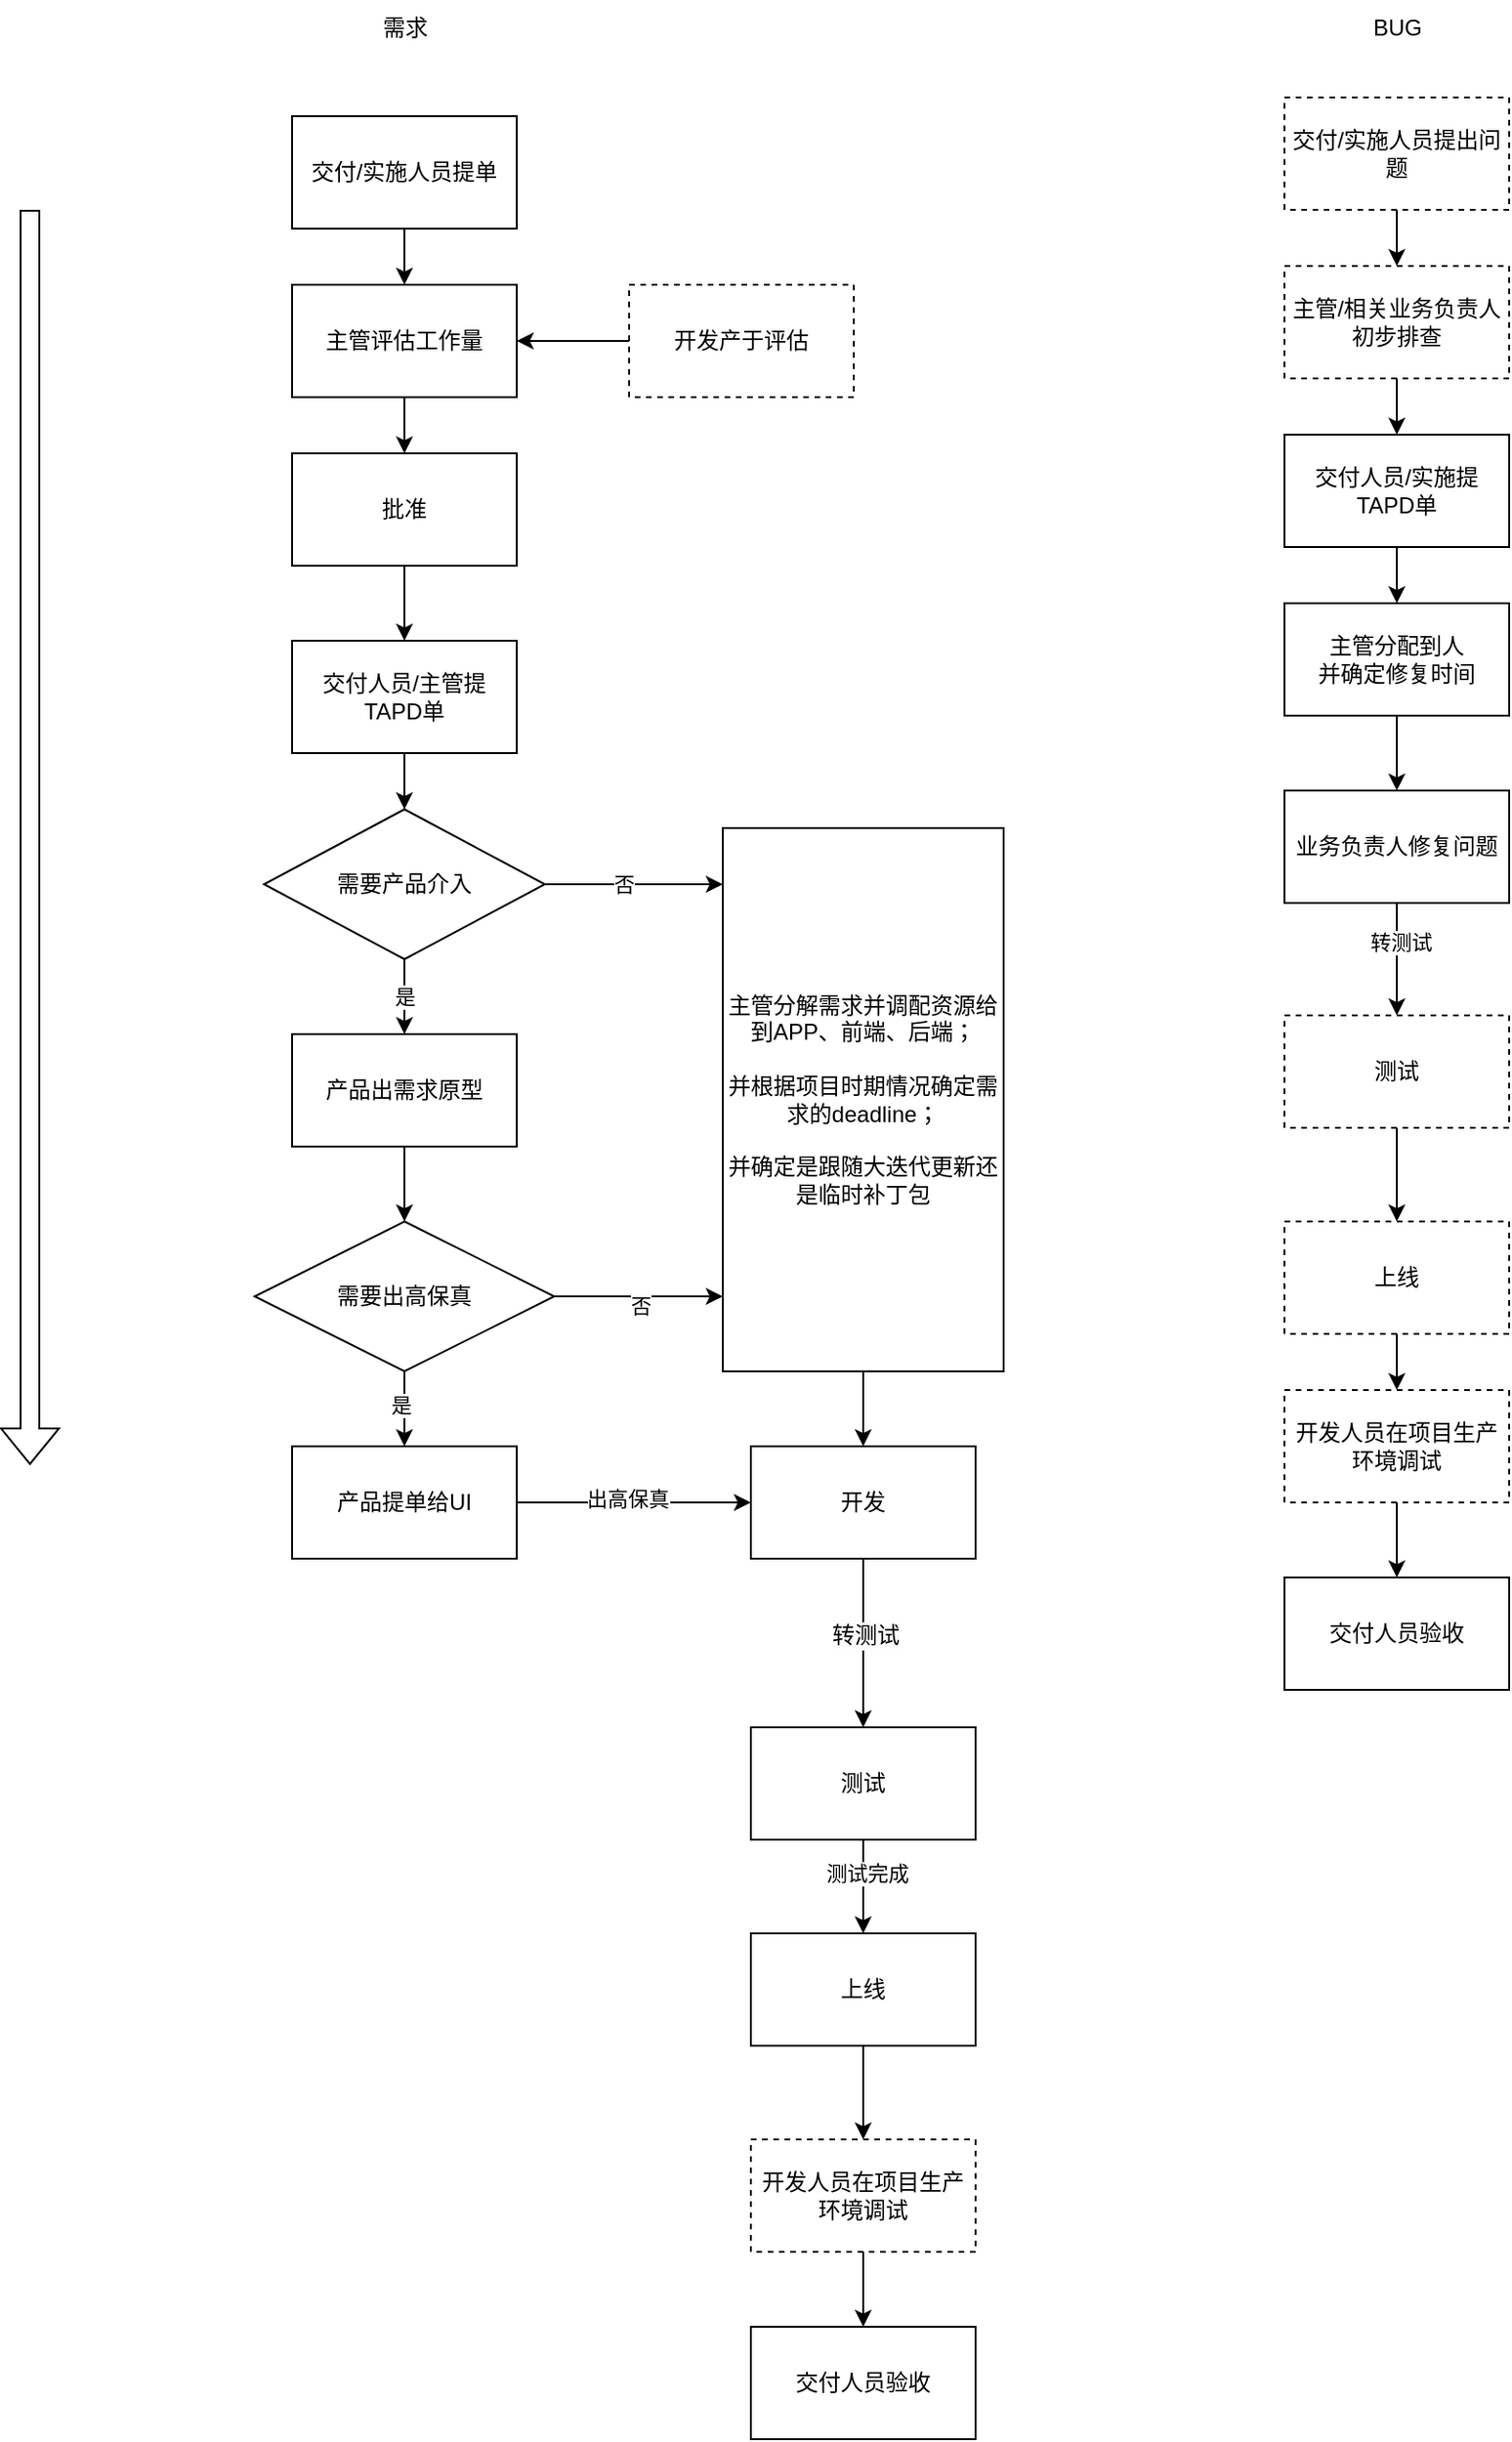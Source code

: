 <mxfile version="24.8.4">
  <diagram name="Page-1" id="sol5sNDAG_9ShDDWgfMa">
    <mxGraphModel dx="2514" dy="878" grid="1" gridSize="10" guides="1" tooltips="1" connect="1" arrows="1" fold="1" page="1" pageScale="1" pageWidth="827" pageHeight="1169" math="0" shadow="0">
      <root>
        <mxCell id="0" />
        <mxCell id="1" parent="0" />
        <mxCell id="OhgdCBqdcrY9D2Dgy_KO-5" value="" style="edgeStyle=orthogonalEdgeStyle;rounded=0;orthogonalLoop=1;jettySize=auto;html=1;" parent="1" source="OhgdCBqdcrY9D2Dgy_KO-1" target="OhgdCBqdcrY9D2Dgy_KO-4" edge="1">
          <mxGeometry relative="1" as="geometry" />
        </mxCell>
        <mxCell id="OhgdCBqdcrY9D2Dgy_KO-1" value="交付/实施人员提单" style="whiteSpace=wrap;html=1;" parent="1" vertex="1">
          <mxGeometry x="50" y="110" width="120" height="60" as="geometry" />
        </mxCell>
        <mxCell id="OhgdCBqdcrY9D2Dgy_KO-2" value="需求" style="text;html=1;align=center;verticalAlign=middle;resizable=0;points=[];autosize=1;strokeColor=none;fillColor=none;" parent="1" vertex="1">
          <mxGeometry x="85" y="48" width="50" height="30" as="geometry" />
        </mxCell>
        <mxCell id="OhgdCBqdcrY9D2Dgy_KO-3" value="BUG" style="text;html=1;align=center;verticalAlign=middle;resizable=0;points=[];autosize=1;strokeColor=none;fillColor=none;" parent="1" vertex="1">
          <mxGeometry x="615" y="48" width="50" height="30" as="geometry" />
        </mxCell>
        <mxCell id="OhgdCBqdcrY9D2Dgy_KO-7" value="" style="edgeStyle=orthogonalEdgeStyle;rounded=0;orthogonalLoop=1;jettySize=auto;html=1;" parent="1" source="OhgdCBqdcrY9D2Dgy_KO-4" target="OhgdCBqdcrY9D2Dgy_KO-6" edge="1">
          <mxGeometry relative="1" as="geometry" />
        </mxCell>
        <mxCell id="OhgdCBqdcrY9D2Dgy_KO-4" value="主管评估工作量" style="whiteSpace=wrap;html=1;" parent="1" vertex="1">
          <mxGeometry x="50" y="200" width="120" height="60" as="geometry" />
        </mxCell>
        <mxCell id="OhgdCBqdcrY9D2Dgy_KO-9" value="" style="edgeStyle=orthogonalEdgeStyle;rounded=0;orthogonalLoop=1;jettySize=auto;html=1;" parent="1" source="OhgdCBqdcrY9D2Dgy_KO-6" target="OhgdCBqdcrY9D2Dgy_KO-8" edge="1">
          <mxGeometry relative="1" as="geometry" />
        </mxCell>
        <mxCell id="OhgdCBqdcrY9D2Dgy_KO-6" value="批准" style="whiteSpace=wrap;html=1;" parent="1" vertex="1">
          <mxGeometry x="50" y="290" width="120" height="60" as="geometry" />
        </mxCell>
        <mxCell id="OhgdCBqdcrY9D2Dgy_KO-17" value="" style="edgeStyle=orthogonalEdgeStyle;rounded=0;orthogonalLoop=1;jettySize=auto;html=1;" parent="1" source="OhgdCBqdcrY9D2Dgy_KO-8" target="OhgdCBqdcrY9D2Dgy_KO-16" edge="1">
          <mxGeometry relative="1" as="geometry" />
        </mxCell>
        <mxCell id="OhgdCBqdcrY9D2Dgy_KO-8" value="交付人员/主管提TAPD单" style="whiteSpace=wrap;html=1;" parent="1" vertex="1">
          <mxGeometry x="50" y="390" width="120" height="60" as="geometry" />
        </mxCell>
        <mxCell id="OhgdCBqdcrY9D2Dgy_KO-25" value="" style="edgeStyle=orthogonalEdgeStyle;rounded=0;orthogonalLoop=1;jettySize=auto;html=1;" parent="1" source="OhgdCBqdcrY9D2Dgy_KO-16" target="OhgdCBqdcrY9D2Dgy_KO-24" edge="1">
          <mxGeometry relative="1" as="geometry" />
        </mxCell>
        <mxCell id="9tKc8A_jXzdzcXCSBFh2-4" value="是" style="edgeLabel;html=1;align=center;verticalAlign=middle;resizable=0;points=[];" vertex="1" connectable="0" parent="OhgdCBqdcrY9D2Dgy_KO-25">
          <mxGeometry x="-0.55" y="-1" relative="1" as="geometry">
            <mxPoint x="1" y="11" as="offset" />
          </mxGeometry>
        </mxCell>
        <mxCell id="9tKc8A_jXzdzcXCSBFh2-2" value="" style="edgeStyle=orthogonalEdgeStyle;rounded=0;orthogonalLoop=1;jettySize=auto;html=1;" edge="1" parent="1" source="OhgdCBqdcrY9D2Dgy_KO-16">
          <mxGeometry relative="1" as="geometry">
            <mxPoint x="280" y="520" as="targetPoint" />
          </mxGeometry>
        </mxCell>
        <mxCell id="9tKc8A_jXzdzcXCSBFh2-3" value="否" style="edgeLabel;html=1;align=center;verticalAlign=middle;resizable=0;points=[];" vertex="1" connectable="0" parent="9tKc8A_jXzdzcXCSBFh2-2">
          <mxGeometry x="-0.116" relative="1" as="geometry">
            <mxPoint as="offset" />
          </mxGeometry>
        </mxCell>
        <mxCell id="OhgdCBqdcrY9D2Dgy_KO-16" value="需要产品介入" style="rhombus;whiteSpace=wrap;html=1;" parent="1" vertex="1">
          <mxGeometry x="35" y="480" width="150" height="80" as="geometry" />
        </mxCell>
        <mxCell id="9tKc8A_jXzdzcXCSBFh2-30" value="" style="edgeStyle=orthogonalEdgeStyle;rounded=0;orthogonalLoop=1;jettySize=auto;html=1;" edge="1" parent="1" source="OhgdCBqdcrY9D2Dgy_KO-18" target="OhgdCBqdcrY9D2Dgy_KO-19">
          <mxGeometry relative="1" as="geometry" />
        </mxCell>
        <mxCell id="OhgdCBqdcrY9D2Dgy_KO-18" value="交付/实施人员提出问题" style="rounded=0;whiteSpace=wrap;html=1;dashed=1;" parent="1" vertex="1">
          <mxGeometry x="580" y="100" width="120" height="60" as="geometry" />
        </mxCell>
        <mxCell id="OhgdCBqdcrY9D2Dgy_KO-21" value="" style="edgeStyle=orthogonalEdgeStyle;rounded=0;orthogonalLoop=1;jettySize=auto;html=1;" parent="1" source="OhgdCBqdcrY9D2Dgy_KO-19" target="OhgdCBqdcrY9D2Dgy_KO-20" edge="1">
          <mxGeometry relative="1" as="geometry" />
        </mxCell>
        <mxCell id="OhgdCBqdcrY9D2Dgy_KO-19" value="主管/相关业务负责人初步排查" style="whiteSpace=wrap;html=1;dashed=1;" parent="1" vertex="1">
          <mxGeometry x="580" y="190" width="120" height="60" as="geometry" />
        </mxCell>
        <mxCell id="OhgdCBqdcrY9D2Dgy_KO-23" value="" style="edgeStyle=orthogonalEdgeStyle;rounded=0;orthogonalLoop=1;jettySize=auto;html=1;" parent="1" source="OhgdCBqdcrY9D2Dgy_KO-20" target="OhgdCBqdcrY9D2Dgy_KO-22" edge="1">
          <mxGeometry relative="1" as="geometry" />
        </mxCell>
        <mxCell id="OhgdCBqdcrY9D2Dgy_KO-20" value="交付人员/实施提TAPD单" style="whiteSpace=wrap;html=1;" parent="1" vertex="1">
          <mxGeometry x="580" y="280" width="120" height="60" as="geometry" />
        </mxCell>
        <mxCell id="9tKc8A_jXzdzcXCSBFh2-34" value="" style="edgeStyle=orthogonalEdgeStyle;rounded=0;orthogonalLoop=1;jettySize=auto;html=1;" edge="1" parent="1" source="OhgdCBqdcrY9D2Dgy_KO-22" target="9tKc8A_jXzdzcXCSBFh2-33">
          <mxGeometry relative="1" as="geometry" />
        </mxCell>
        <mxCell id="OhgdCBqdcrY9D2Dgy_KO-22" value="主管分配到人&lt;br&gt;并确定修复时间" style="whiteSpace=wrap;html=1;" parent="1" vertex="1">
          <mxGeometry x="580" y="370" width="120" height="60" as="geometry" />
        </mxCell>
        <mxCell id="9tKc8A_jXzdzcXCSBFh2-7" value="" style="edgeStyle=orthogonalEdgeStyle;rounded=0;orthogonalLoop=1;jettySize=auto;html=1;" edge="1" parent="1" source="OhgdCBqdcrY9D2Dgy_KO-24">
          <mxGeometry relative="1" as="geometry">
            <mxPoint x="110" y="700" as="targetPoint" />
          </mxGeometry>
        </mxCell>
        <mxCell id="OhgdCBqdcrY9D2Dgy_KO-24" value="产品出需求原型" style="whiteSpace=wrap;html=1;" parent="1" vertex="1">
          <mxGeometry x="50" y="600" width="120" height="60" as="geometry" />
        </mxCell>
        <mxCell id="9tKc8A_jXzdzcXCSBFh2-10" value="" style="edgeStyle=orthogonalEdgeStyle;rounded=0;orthogonalLoop=1;jettySize=auto;html=1;" edge="1" parent="1" source="9tKc8A_jXzdzcXCSBFh2-8" target="9tKc8A_jXzdzcXCSBFh2-9">
          <mxGeometry relative="1" as="geometry" />
        </mxCell>
        <mxCell id="9tKc8A_jXzdzcXCSBFh2-12" value="是" style="edgeLabel;html=1;align=center;verticalAlign=middle;resizable=0;points=[];" vertex="1" connectable="0" parent="9tKc8A_jXzdzcXCSBFh2-10">
          <mxGeometry x="-0.1" y="-2" relative="1" as="geometry">
            <mxPoint as="offset" />
          </mxGeometry>
        </mxCell>
        <mxCell id="9tKc8A_jXzdzcXCSBFh2-13" value="" style="edgeStyle=orthogonalEdgeStyle;rounded=0;orthogonalLoop=1;jettySize=auto;html=1;" edge="1" parent="1" source="9tKc8A_jXzdzcXCSBFh2-8">
          <mxGeometry relative="1" as="geometry">
            <mxPoint x="280" y="740" as="targetPoint" />
          </mxGeometry>
        </mxCell>
        <mxCell id="9tKc8A_jXzdzcXCSBFh2-14" value="否" style="edgeLabel;html=1;align=center;verticalAlign=middle;resizable=0;points=[];" vertex="1" connectable="0" parent="9tKc8A_jXzdzcXCSBFh2-13">
          <mxGeometry x="0.02" y="-4" relative="1" as="geometry">
            <mxPoint as="offset" />
          </mxGeometry>
        </mxCell>
        <mxCell id="9tKc8A_jXzdzcXCSBFh2-8" value="需要出高保真" style="rhombus;whiteSpace=wrap;html=1;" vertex="1" parent="1">
          <mxGeometry x="30" y="700" width="160" height="80" as="geometry" />
        </mxCell>
        <mxCell id="9tKc8A_jXzdzcXCSBFh2-18" style="edgeStyle=orthogonalEdgeStyle;rounded=0;orthogonalLoop=1;jettySize=auto;html=1;exitX=1;exitY=0.5;exitDx=0;exitDy=0;entryX=0;entryY=0.5;entryDx=0;entryDy=0;" edge="1" parent="1" source="9tKc8A_jXzdzcXCSBFh2-9" target="9tKc8A_jXzdzcXCSBFh2-16">
          <mxGeometry relative="1" as="geometry" />
        </mxCell>
        <mxCell id="9tKc8A_jXzdzcXCSBFh2-19" value="出高保真" style="edgeLabel;html=1;align=center;verticalAlign=middle;resizable=0;points=[];" vertex="1" connectable="0" parent="9tKc8A_jXzdzcXCSBFh2-18">
          <mxGeometry x="-0.056" y="2" relative="1" as="geometry">
            <mxPoint as="offset" />
          </mxGeometry>
        </mxCell>
        <mxCell id="9tKc8A_jXzdzcXCSBFh2-9" value="产品提单给UI" style="whiteSpace=wrap;html=1;" vertex="1" parent="1">
          <mxGeometry x="50" y="820" width="120" height="60" as="geometry" />
        </mxCell>
        <mxCell id="9tKc8A_jXzdzcXCSBFh2-17" value="" style="edgeStyle=orthogonalEdgeStyle;rounded=0;orthogonalLoop=1;jettySize=auto;html=1;" edge="1" parent="1" source="9tKc8A_jXzdzcXCSBFh2-15" target="9tKc8A_jXzdzcXCSBFh2-16">
          <mxGeometry relative="1" as="geometry" />
        </mxCell>
        <mxCell id="9tKc8A_jXzdzcXCSBFh2-15" value="主管分解需求并调配资源给到APP、前端、后端；&lt;br&gt;&lt;br&gt;并根据项目时期情况确定需求的deadline；&lt;br&gt;&lt;br&gt;并确定是跟随大迭代更新还是临时补丁包" style="rounded=0;whiteSpace=wrap;html=1;" vertex="1" parent="1">
          <mxGeometry x="280" y="490" width="150" height="290" as="geometry" />
        </mxCell>
        <mxCell id="9tKc8A_jXzdzcXCSBFh2-23" value="" style="edgeStyle=orthogonalEdgeStyle;rounded=0;orthogonalLoop=1;jettySize=auto;html=1;" edge="1" parent="1" source="9tKc8A_jXzdzcXCSBFh2-16" target="9tKc8A_jXzdzcXCSBFh2-22">
          <mxGeometry relative="1" as="geometry" />
        </mxCell>
        <mxCell id="9tKc8A_jXzdzcXCSBFh2-24" value="&lt;span style=&quot;font-size: 12px; text-wrap-mode: wrap; background-color: rgb(251, 251, 251);&quot;&gt;转测试&lt;/span&gt;" style="edgeLabel;html=1;align=center;verticalAlign=middle;resizable=0;points=[];" vertex="1" connectable="0" parent="9tKc8A_jXzdzcXCSBFh2-23">
          <mxGeometry x="-0.1" y="1" relative="1" as="geometry">
            <mxPoint as="offset" />
          </mxGeometry>
        </mxCell>
        <mxCell id="9tKc8A_jXzdzcXCSBFh2-16" value="开发" style="whiteSpace=wrap;html=1;rounded=0;" vertex="1" parent="1">
          <mxGeometry x="295" y="820" width="120" height="60" as="geometry" />
        </mxCell>
        <mxCell id="9tKc8A_jXzdzcXCSBFh2-21" value="" style="edgeStyle=orthogonalEdgeStyle;rounded=0;orthogonalLoop=1;jettySize=auto;html=1;" edge="1" parent="1" source="9tKc8A_jXzdzcXCSBFh2-20" target="OhgdCBqdcrY9D2Dgy_KO-4">
          <mxGeometry relative="1" as="geometry" />
        </mxCell>
        <mxCell id="9tKc8A_jXzdzcXCSBFh2-20" value="开发产于评估" style="rounded=0;whiteSpace=wrap;html=1;dashed=1;" vertex="1" parent="1">
          <mxGeometry x="230" y="200" width="120" height="60" as="geometry" />
        </mxCell>
        <mxCell id="9tKc8A_jXzdzcXCSBFh2-26" value="" style="edgeStyle=orthogonalEdgeStyle;rounded=0;orthogonalLoop=1;jettySize=auto;html=1;" edge="1" parent="1" source="9tKc8A_jXzdzcXCSBFh2-22" target="9tKc8A_jXzdzcXCSBFh2-25">
          <mxGeometry relative="1" as="geometry" />
        </mxCell>
        <mxCell id="9tKc8A_jXzdzcXCSBFh2-27" value="测试完成" style="edgeLabel;html=1;align=center;verticalAlign=middle;resizable=0;points=[];" vertex="1" connectable="0" parent="9tKc8A_jXzdzcXCSBFh2-26">
          <mxGeometry x="-0.28" y="2" relative="1" as="geometry">
            <mxPoint as="offset" />
          </mxGeometry>
        </mxCell>
        <mxCell id="9tKc8A_jXzdzcXCSBFh2-22" value="测试" style="whiteSpace=wrap;html=1;rounded=0;" vertex="1" parent="1">
          <mxGeometry x="295" y="970" width="120" height="60" as="geometry" />
        </mxCell>
        <mxCell id="9tKc8A_jXzdzcXCSBFh2-29" value="" style="edgeStyle=orthogonalEdgeStyle;rounded=0;orthogonalLoop=1;jettySize=auto;html=1;" edge="1" parent="1" source="9tKc8A_jXzdzcXCSBFh2-25" target="9tKc8A_jXzdzcXCSBFh2-28">
          <mxGeometry relative="1" as="geometry" />
        </mxCell>
        <mxCell id="9tKc8A_jXzdzcXCSBFh2-25" value="上线" style="whiteSpace=wrap;html=1;rounded=0;" vertex="1" parent="1">
          <mxGeometry x="295" y="1080" width="120" height="60" as="geometry" />
        </mxCell>
        <mxCell id="9tKc8A_jXzdzcXCSBFh2-32" value="" style="edgeStyle=orthogonalEdgeStyle;rounded=0;orthogonalLoop=1;jettySize=auto;html=1;" edge="1" parent="1" source="9tKc8A_jXzdzcXCSBFh2-28" target="9tKc8A_jXzdzcXCSBFh2-31">
          <mxGeometry relative="1" as="geometry" />
        </mxCell>
        <mxCell id="9tKc8A_jXzdzcXCSBFh2-28" value="开发人员在项目生产环境调试" style="whiteSpace=wrap;html=1;rounded=0;dashed=1;" vertex="1" parent="1">
          <mxGeometry x="295" y="1190" width="120" height="60" as="geometry" />
        </mxCell>
        <mxCell id="9tKc8A_jXzdzcXCSBFh2-31" value="交付人员验收" style="whiteSpace=wrap;html=1;rounded=0;" vertex="1" parent="1">
          <mxGeometry x="295" y="1290" width="120" height="60" as="geometry" />
        </mxCell>
        <mxCell id="9tKc8A_jXzdzcXCSBFh2-36" value="" style="edgeStyle=orthogonalEdgeStyle;rounded=0;orthogonalLoop=1;jettySize=auto;html=1;" edge="1" parent="1" source="9tKc8A_jXzdzcXCSBFh2-33" target="9tKc8A_jXzdzcXCSBFh2-35">
          <mxGeometry relative="1" as="geometry" />
        </mxCell>
        <mxCell id="9tKc8A_jXzdzcXCSBFh2-37" value="转测试" style="edgeLabel;html=1;align=center;verticalAlign=middle;resizable=0;points=[];" vertex="1" connectable="0" parent="9tKc8A_jXzdzcXCSBFh2-36">
          <mxGeometry x="-0.3" y="2" relative="1" as="geometry">
            <mxPoint as="offset" />
          </mxGeometry>
        </mxCell>
        <mxCell id="9tKc8A_jXzdzcXCSBFh2-33" value="业务负责人修复问题" style="whiteSpace=wrap;html=1;" vertex="1" parent="1">
          <mxGeometry x="580" y="470" width="120" height="60" as="geometry" />
        </mxCell>
        <mxCell id="9tKc8A_jXzdzcXCSBFh2-39" value="" style="edgeStyle=orthogonalEdgeStyle;rounded=0;orthogonalLoop=1;jettySize=auto;html=1;" edge="1" parent="1" source="9tKc8A_jXzdzcXCSBFh2-35" target="9tKc8A_jXzdzcXCSBFh2-38">
          <mxGeometry relative="1" as="geometry" />
        </mxCell>
        <mxCell id="9tKc8A_jXzdzcXCSBFh2-35" value="测试" style="whiteSpace=wrap;html=1;dashed=1;" vertex="1" parent="1">
          <mxGeometry x="580" y="590" width="120" height="60" as="geometry" />
        </mxCell>
        <mxCell id="9tKc8A_jXzdzcXCSBFh2-43" value="" style="edgeStyle=orthogonalEdgeStyle;rounded=0;orthogonalLoop=1;jettySize=auto;html=1;" edge="1" parent="1" source="9tKc8A_jXzdzcXCSBFh2-38" target="9tKc8A_jXzdzcXCSBFh2-41">
          <mxGeometry relative="1" as="geometry" />
        </mxCell>
        <mxCell id="9tKc8A_jXzdzcXCSBFh2-38" value="上线" style="whiteSpace=wrap;html=1;dashed=1;" vertex="1" parent="1">
          <mxGeometry x="580" y="700" width="120" height="60" as="geometry" />
        </mxCell>
        <mxCell id="9tKc8A_jXzdzcXCSBFh2-40" value="" style="edgeStyle=orthogonalEdgeStyle;rounded=0;orthogonalLoop=1;jettySize=auto;html=1;" edge="1" parent="1" source="9tKc8A_jXzdzcXCSBFh2-41" target="9tKc8A_jXzdzcXCSBFh2-42">
          <mxGeometry relative="1" as="geometry" />
        </mxCell>
        <mxCell id="9tKc8A_jXzdzcXCSBFh2-41" value="开发人员在项目生产环境调试" style="whiteSpace=wrap;html=1;rounded=0;dashed=1;" vertex="1" parent="1">
          <mxGeometry x="580" y="790" width="120" height="60" as="geometry" />
        </mxCell>
        <mxCell id="9tKc8A_jXzdzcXCSBFh2-42" value="交付人员验收" style="whiteSpace=wrap;html=1;rounded=0;" vertex="1" parent="1">
          <mxGeometry x="580" y="890" width="120" height="60" as="geometry" />
        </mxCell>
        <mxCell id="9tKc8A_jXzdzcXCSBFh2-44" value="" style="shape=flexArrow;endArrow=classic;html=1;rounded=0;" edge="1" parent="1">
          <mxGeometry width="50" height="50" relative="1" as="geometry">
            <mxPoint x="-90" y="160" as="sourcePoint" />
            <mxPoint x="-90" y="830" as="targetPoint" />
          </mxGeometry>
        </mxCell>
      </root>
    </mxGraphModel>
  </diagram>
</mxfile>
